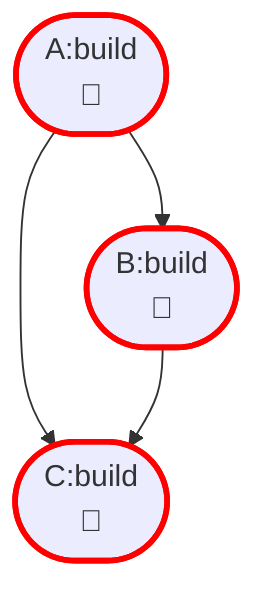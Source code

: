 flowchart TD
classDef forced stroke:red,stroke-width:3px
classDef required stroke:orange,stroke-width:3px
classDef selected stroke:black,stroke-width:3px
A:build(["A:build
 👀"])
B:build(["B:build
 👀"])
C:build(["C:build
 👀"])
A:build --> B:build
A:build --> C:build
class A:build forced
B:build --> C:build
class B:build forced
class C:build forced